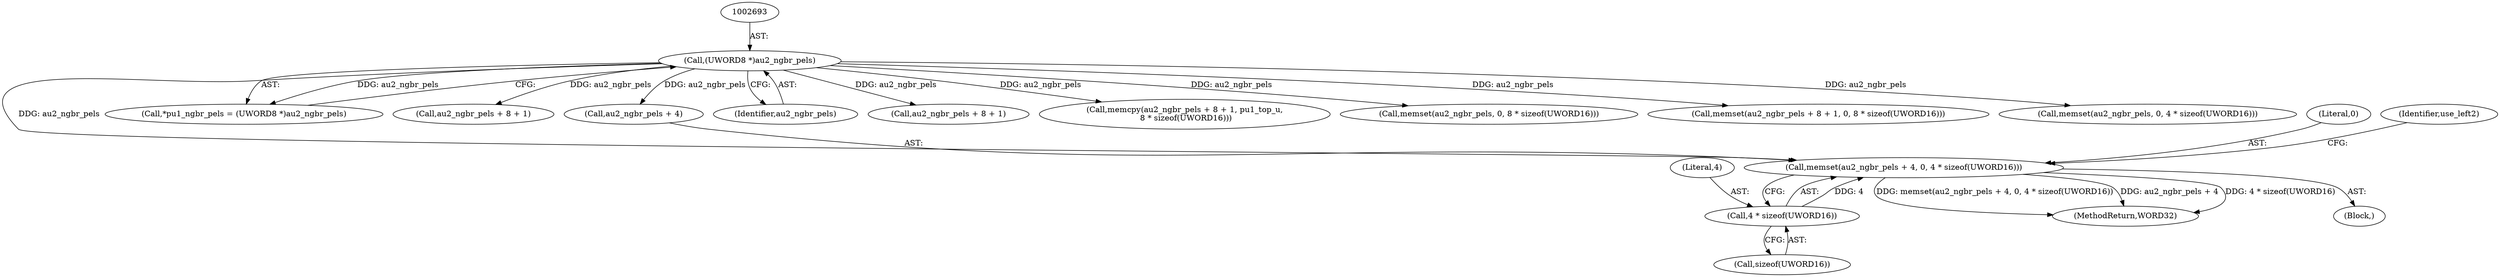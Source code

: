 digraph "0_Android_a583270e1c96d307469c83dc42bd3c5f1b9ef63f@API" {
"1002754" [label="(Call,memset(au2_ngbr_pels + 4, 0, 4 * sizeof(UWORD16)))"];
"1002692" [label="(Call,(UWORD8 *)au2_ngbr_pels)"];
"1002759" [label="(Call,4 * sizeof(UWORD16))"];
"1002761" [label="(Call,sizeof(UWORD16))"];
"1002754" [label="(Call,memset(au2_ngbr_pels + 4, 0, 4 * sizeof(UWORD16)))"];
"1002758" [label="(Literal,0)"];
"1002690" [label="(Call,*pu1_ngbr_pels = (UWORD8 *)au2_ngbr_pels)"];
"1002831" [label="(Call,au2_ngbr_pels + 8 + 1)"];
"1002759" [label="(Call,4 * sizeof(UWORD16))"];
"1002764" [label="(Identifier,use_left2)"];
"1002755" [label="(Call,au2_ngbr_pels + 4)"];
"1003254" [label="(MethodReturn,WORD32)"];
"1002694" [label="(Identifier,au2_ngbr_pels)"];
"1002753" [label="(Block,)"];
"1002818" [label="(Call,au2_ngbr_pels + 8 + 1)"];
"1002760" [label="(Literal,4)"];
"1002817" [label="(Call,memcpy(au2_ngbr_pels + 8 + 1, pu1_top_u,\n 8 * sizeof(UWORD16)))"];
"1002801" [label="(Call,memset(au2_ngbr_pels, 0, 8 * sizeof(UWORD16)))"];
"1002830" [label="(Call,memset(au2_ngbr_pels + 8 + 1, 0, 8 * sizeof(UWORD16)))"];
"1002692" [label="(Call,(UWORD8 *)au2_ngbr_pels)"];
"1002792" [label="(Call,memset(au2_ngbr_pels, 0, 4 * sizeof(UWORD16)))"];
"1002754" -> "1002753"  [label="AST: "];
"1002754" -> "1002759"  [label="CFG: "];
"1002755" -> "1002754"  [label="AST: "];
"1002758" -> "1002754"  [label="AST: "];
"1002759" -> "1002754"  [label="AST: "];
"1002764" -> "1002754"  [label="CFG: "];
"1002754" -> "1003254"  [label="DDG: memset(au2_ngbr_pels + 4, 0, 4 * sizeof(UWORD16))"];
"1002754" -> "1003254"  [label="DDG: au2_ngbr_pels + 4"];
"1002754" -> "1003254"  [label="DDG: 4 * sizeof(UWORD16)"];
"1002692" -> "1002754"  [label="DDG: au2_ngbr_pels"];
"1002759" -> "1002754"  [label="DDG: 4"];
"1002692" -> "1002690"  [label="AST: "];
"1002692" -> "1002694"  [label="CFG: "];
"1002693" -> "1002692"  [label="AST: "];
"1002694" -> "1002692"  [label="AST: "];
"1002690" -> "1002692"  [label="CFG: "];
"1002692" -> "1002690"  [label="DDG: au2_ngbr_pels"];
"1002692" -> "1002755"  [label="DDG: au2_ngbr_pels"];
"1002692" -> "1002792"  [label="DDG: au2_ngbr_pels"];
"1002692" -> "1002801"  [label="DDG: au2_ngbr_pels"];
"1002692" -> "1002817"  [label="DDG: au2_ngbr_pels"];
"1002692" -> "1002818"  [label="DDG: au2_ngbr_pels"];
"1002692" -> "1002830"  [label="DDG: au2_ngbr_pels"];
"1002692" -> "1002831"  [label="DDG: au2_ngbr_pels"];
"1002759" -> "1002761"  [label="CFG: "];
"1002760" -> "1002759"  [label="AST: "];
"1002761" -> "1002759"  [label="AST: "];
}
